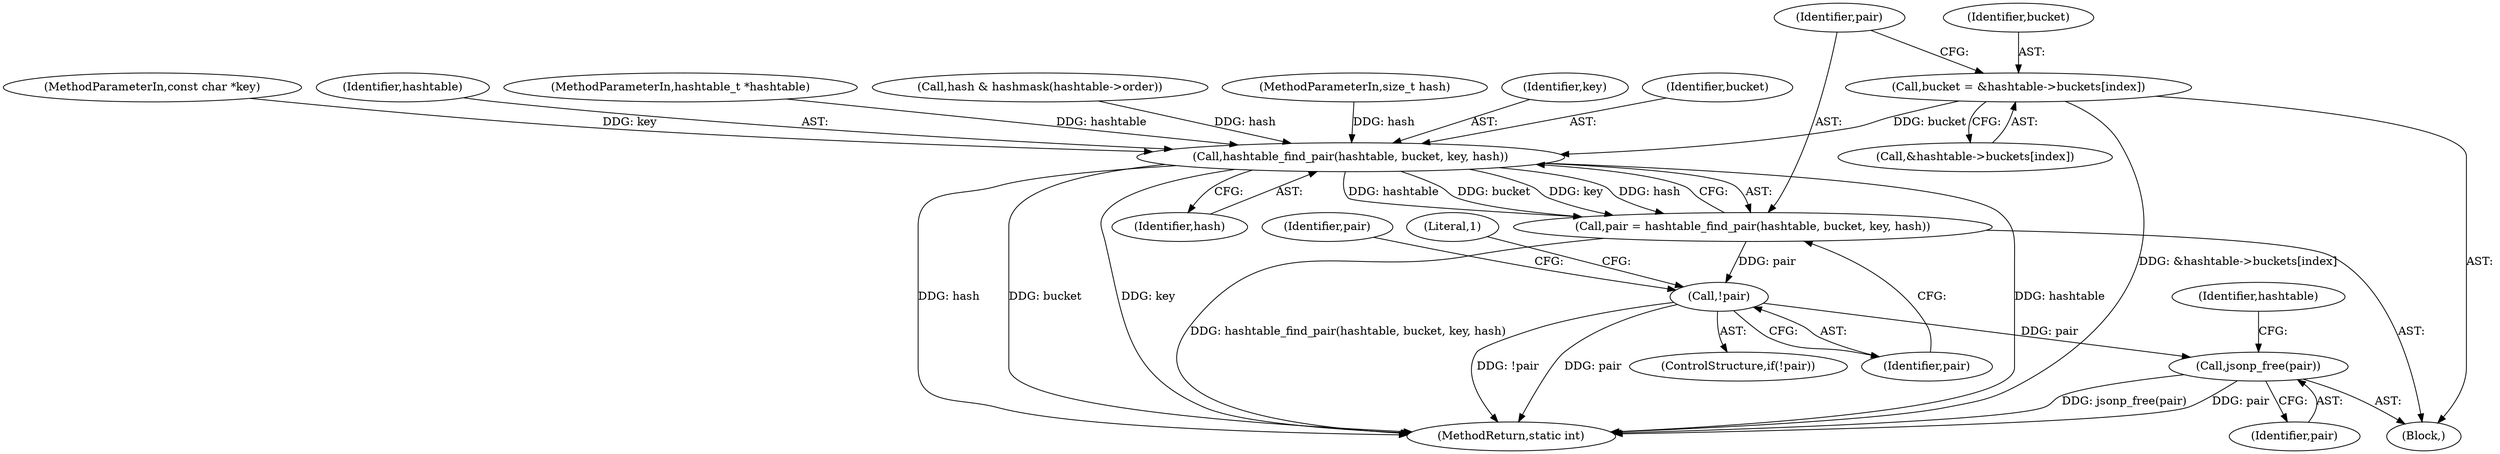 digraph "0_jansson_8f80c2d83808150724d31793e6ade92749b1faa4_1@array" {
"1000116" [label="(Call,bucket = &hashtable->buckets[index])"];
"1000126" [label="(Call,hashtable_find_pair(hashtable, bucket, key, hash))"];
"1000124" [label="(Call,pair = hashtable_find_pair(hashtable, bucket, key, hash))"];
"1000132" [label="(Call,!pair)"];
"1000214" [label="(Call,jsonp_free(pair))"];
"1000101" [label="(MethodParameterIn,hashtable_t *hashtable)"];
"1000117" [label="(Identifier,bucket)"];
"1000142" [label="(Identifier,pair)"];
"1000110" [label="(Call,hash & hashmask(hashtable->order))"];
"1000103" [label="(MethodParameterIn,size_t hash)"];
"1000118" [label="(Call,&hashtable->buckets[index])"];
"1000136" [label="(Literal,1)"];
"1000129" [label="(Identifier,key)"];
"1000131" [label="(ControlStructure,if(!pair))"];
"1000222" [label="(MethodReturn,static int)"];
"1000133" [label="(Identifier,pair)"];
"1000104" [label="(Block,)"];
"1000128" [label="(Identifier,bucket)"];
"1000126" [label="(Call,hashtable_find_pair(hashtable, bucket, key, hash))"];
"1000102" [label="(MethodParameterIn,const char *key)"];
"1000132" [label="(Call,!pair)"];
"1000125" [label="(Identifier,pair)"];
"1000116" [label="(Call,bucket = &hashtable->buckets[index])"];
"1000214" [label="(Call,jsonp_free(pair))"];
"1000127" [label="(Identifier,hashtable)"];
"1000130" [label="(Identifier,hash)"];
"1000218" [label="(Identifier,hashtable)"];
"1000124" [label="(Call,pair = hashtable_find_pair(hashtable, bucket, key, hash))"];
"1000215" [label="(Identifier,pair)"];
"1000116" -> "1000104"  [label="AST: "];
"1000116" -> "1000118"  [label="CFG: "];
"1000117" -> "1000116"  [label="AST: "];
"1000118" -> "1000116"  [label="AST: "];
"1000125" -> "1000116"  [label="CFG: "];
"1000116" -> "1000222"  [label="DDG: &hashtable->buckets[index]"];
"1000116" -> "1000126"  [label="DDG: bucket"];
"1000126" -> "1000124"  [label="AST: "];
"1000126" -> "1000130"  [label="CFG: "];
"1000127" -> "1000126"  [label="AST: "];
"1000128" -> "1000126"  [label="AST: "];
"1000129" -> "1000126"  [label="AST: "];
"1000130" -> "1000126"  [label="AST: "];
"1000124" -> "1000126"  [label="CFG: "];
"1000126" -> "1000222"  [label="DDG: hashtable"];
"1000126" -> "1000222"  [label="DDG: hash"];
"1000126" -> "1000222"  [label="DDG: key"];
"1000126" -> "1000222"  [label="DDG: bucket"];
"1000126" -> "1000124"  [label="DDG: hashtable"];
"1000126" -> "1000124"  [label="DDG: bucket"];
"1000126" -> "1000124"  [label="DDG: key"];
"1000126" -> "1000124"  [label="DDG: hash"];
"1000101" -> "1000126"  [label="DDG: hashtable"];
"1000102" -> "1000126"  [label="DDG: key"];
"1000110" -> "1000126"  [label="DDG: hash"];
"1000103" -> "1000126"  [label="DDG: hash"];
"1000124" -> "1000104"  [label="AST: "];
"1000125" -> "1000124"  [label="AST: "];
"1000133" -> "1000124"  [label="CFG: "];
"1000124" -> "1000222"  [label="DDG: hashtable_find_pair(hashtable, bucket, key, hash)"];
"1000124" -> "1000132"  [label="DDG: pair"];
"1000132" -> "1000131"  [label="AST: "];
"1000132" -> "1000133"  [label="CFG: "];
"1000133" -> "1000132"  [label="AST: "];
"1000136" -> "1000132"  [label="CFG: "];
"1000142" -> "1000132"  [label="CFG: "];
"1000132" -> "1000222"  [label="DDG: !pair"];
"1000132" -> "1000222"  [label="DDG: pair"];
"1000132" -> "1000214"  [label="DDG: pair"];
"1000214" -> "1000104"  [label="AST: "];
"1000214" -> "1000215"  [label="CFG: "];
"1000215" -> "1000214"  [label="AST: "];
"1000218" -> "1000214"  [label="CFG: "];
"1000214" -> "1000222"  [label="DDG: jsonp_free(pair)"];
"1000214" -> "1000222"  [label="DDG: pair"];
}

